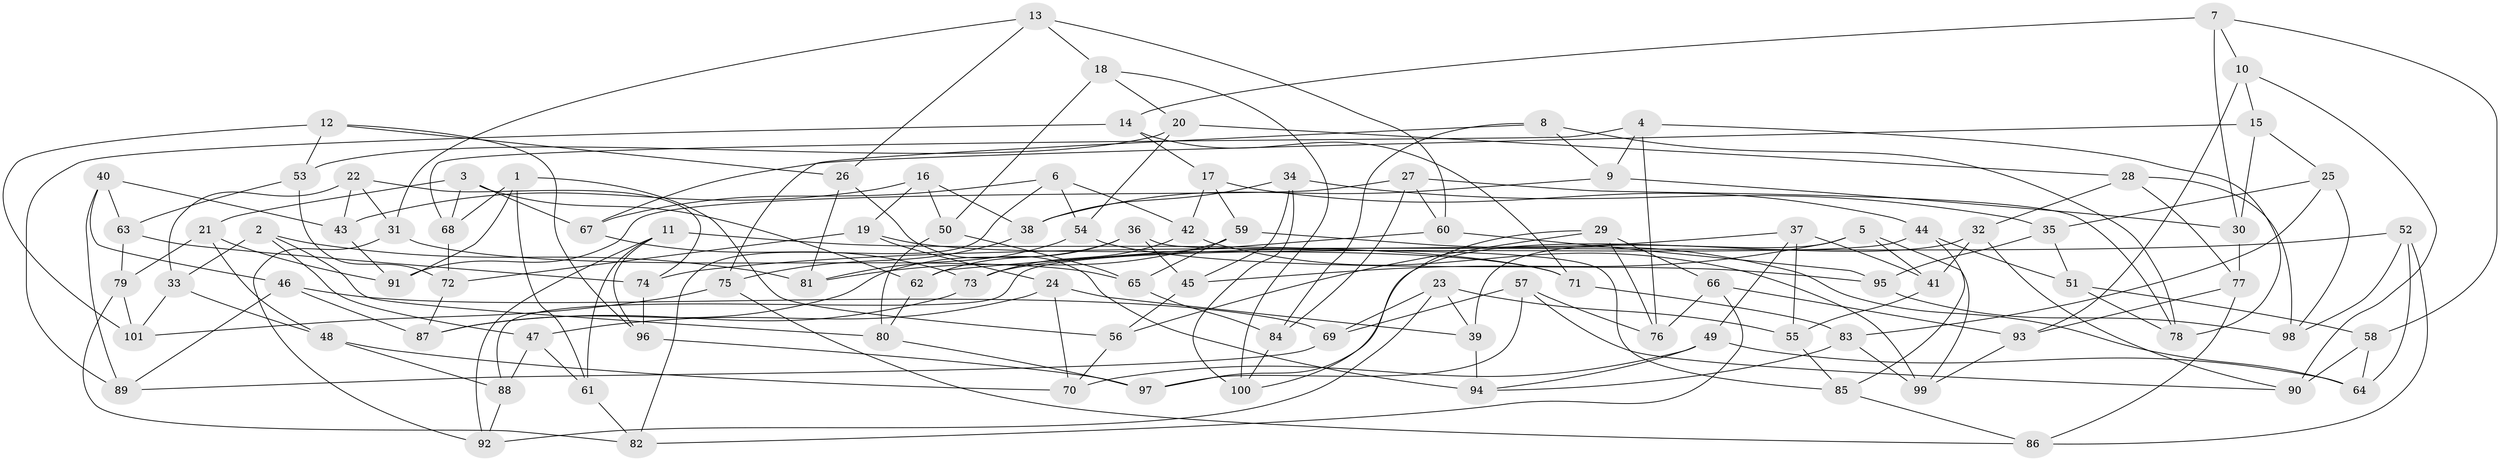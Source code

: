 // coarse degree distribution, {6: 0.16666666666666666, 4: 0.6, 9: 0.016666666666666666, 5: 0.016666666666666666, 8: 0.15, 10: 0.016666666666666666, 11: 0.016666666666666666, 7: 0.016666666666666666}
// Generated by graph-tools (version 1.1) at 2025/20/03/04/25 18:20:45]
// undirected, 101 vertices, 202 edges
graph export_dot {
graph [start="1"]
  node [color=gray90,style=filled];
  1;
  2;
  3;
  4;
  5;
  6;
  7;
  8;
  9;
  10;
  11;
  12;
  13;
  14;
  15;
  16;
  17;
  18;
  19;
  20;
  21;
  22;
  23;
  24;
  25;
  26;
  27;
  28;
  29;
  30;
  31;
  32;
  33;
  34;
  35;
  36;
  37;
  38;
  39;
  40;
  41;
  42;
  43;
  44;
  45;
  46;
  47;
  48;
  49;
  50;
  51;
  52;
  53;
  54;
  55;
  56;
  57;
  58;
  59;
  60;
  61;
  62;
  63;
  64;
  65;
  66;
  67;
  68;
  69;
  70;
  71;
  72;
  73;
  74;
  75;
  76;
  77;
  78;
  79;
  80;
  81;
  82;
  83;
  84;
  85;
  86;
  87;
  88;
  89;
  90;
  91;
  92;
  93;
  94;
  95;
  96;
  97;
  98;
  99;
  100;
  101;
  1 -- 61;
  1 -- 68;
  1 -- 56;
  1 -- 91;
  2 -- 47;
  2 -- 33;
  2 -- 81;
  2 -- 80;
  3 -- 62;
  3 -- 68;
  3 -- 67;
  3 -- 21;
  4 -- 68;
  4 -- 76;
  4 -- 9;
  4 -- 78;
  5 -- 45;
  5 -- 39;
  5 -- 99;
  5 -- 41;
  6 -- 82;
  6 -- 42;
  6 -- 67;
  6 -- 54;
  7 -- 58;
  7 -- 30;
  7 -- 10;
  7 -- 14;
  8 -- 78;
  8 -- 9;
  8 -- 75;
  8 -- 84;
  9 -- 30;
  9 -- 38;
  10 -- 15;
  10 -- 90;
  10 -- 93;
  11 -- 92;
  11 -- 96;
  11 -- 71;
  11 -- 61;
  12 -- 96;
  12 -- 26;
  12 -- 53;
  12 -- 101;
  13 -- 60;
  13 -- 31;
  13 -- 26;
  13 -- 18;
  14 -- 71;
  14 -- 17;
  14 -- 89;
  15 -- 67;
  15 -- 30;
  15 -- 25;
  16 -- 38;
  16 -- 43;
  16 -- 50;
  16 -- 19;
  17 -- 42;
  17 -- 59;
  17 -- 44;
  18 -- 100;
  18 -- 50;
  18 -- 20;
  19 -- 72;
  19 -- 71;
  19 -- 24;
  20 -- 54;
  20 -- 28;
  20 -- 53;
  21 -- 91;
  21 -- 48;
  21 -- 79;
  22 -- 33;
  22 -- 74;
  22 -- 31;
  22 -- 43;
  23 -- 69;
  23 -- 55;
  23 -- 39;
  23 -- 92;
  24 -- 70;
  24 -- 39;
  24 -- 47;
  25 -- 83;
  25 -- 98;
  25 -- 35;
  26 -- 94;
  26 -- 81;
  27 -- 60;
  27 -- 91;
  27 -- 78;
  27 -- 84;
  28 -- 98;
  28 -- 77;
  28 -- 32;
  29 -- 66;
  29 -- 76;
  29 -- 100;
  29 -- 56;
  30 -- 77;
  31 -- 65;
  31 -- 92;
  32 -- 97;
  32 -- 41;
  32 -- 90;
  33 -- 48;
  33 -- 101;
  34 -- 35;
  34 -- 38;
  34 -- 100;
  34 -- 45;
  35 -- 95;
  35 -- 51;
  36 -- 45;
  36 -- 87;
  36 -- 85;
  36 -- 62;
  37 -- 73;
  37 -- 41;
  37 -- 49;
  37 -- 55;
  38 -- 75;
  39 -- 94;
  40 -- 43;
  40 -- 89;
  40 -- 46;
  40 -- 63;
  41 -- 55;
  42 -- 99;
  42 -- 73;
  43 -- 91;
  44 -- 88;
  44 -- 51;
  44 -- 85;
  45 -- 56;
  46 -- 87;
  46 -- 89;
  46 -- 69;
  47 -- 88;
  47 -- 61;
  48 -- 88;
  48 -- 70;
  49 -- 94;
  49 -- 70;
  49 -- 64;
  50 -- 65;
  50 -- 80;
  51 -- 78;
  51 -- 58;
  52 -- 98;
  52 -- 74;
  52 -- 64;
  52 -- 86;
  53 -- 72;
  53 -- 63;
  54 -- 81;
  54 -- 95;
  55 -- 85;
  56 -- 70;
  57 -- 69;
  57 -- 76;
  57 -- 97;
  57 -- 90;
  58 -- 90;
  58 -- 64;
  59 -- 65;
  59 -- 64;
  59 -- 81;
  60 -- 95;
  60 -- 62;
  61 -- 82;
  62 -- 80;
  63 -- 79;
  63 -- 74;
  65 -- 84;
  66 -- 93;
  66 -- 82;
  66 -- 76;
  67 -- 73;
  68 -- 72;
  69 -- 89;
  71 -- 83;
  72 -- 87;
  73 -- 87;
  74 -- 96;
  75 -- 86;
  75 -- 101;
  77 -- 86;
  77 -- 93;
  79 -- 82;
  79 -- 101;
  80 -- 97;
  83 -- 99;
  83 -- 94;
  84 -- 100;
  85 -- 86;
  88 -- 92;
  93 -- 99;
  95 -- 98;
  96 -- 97;
}
